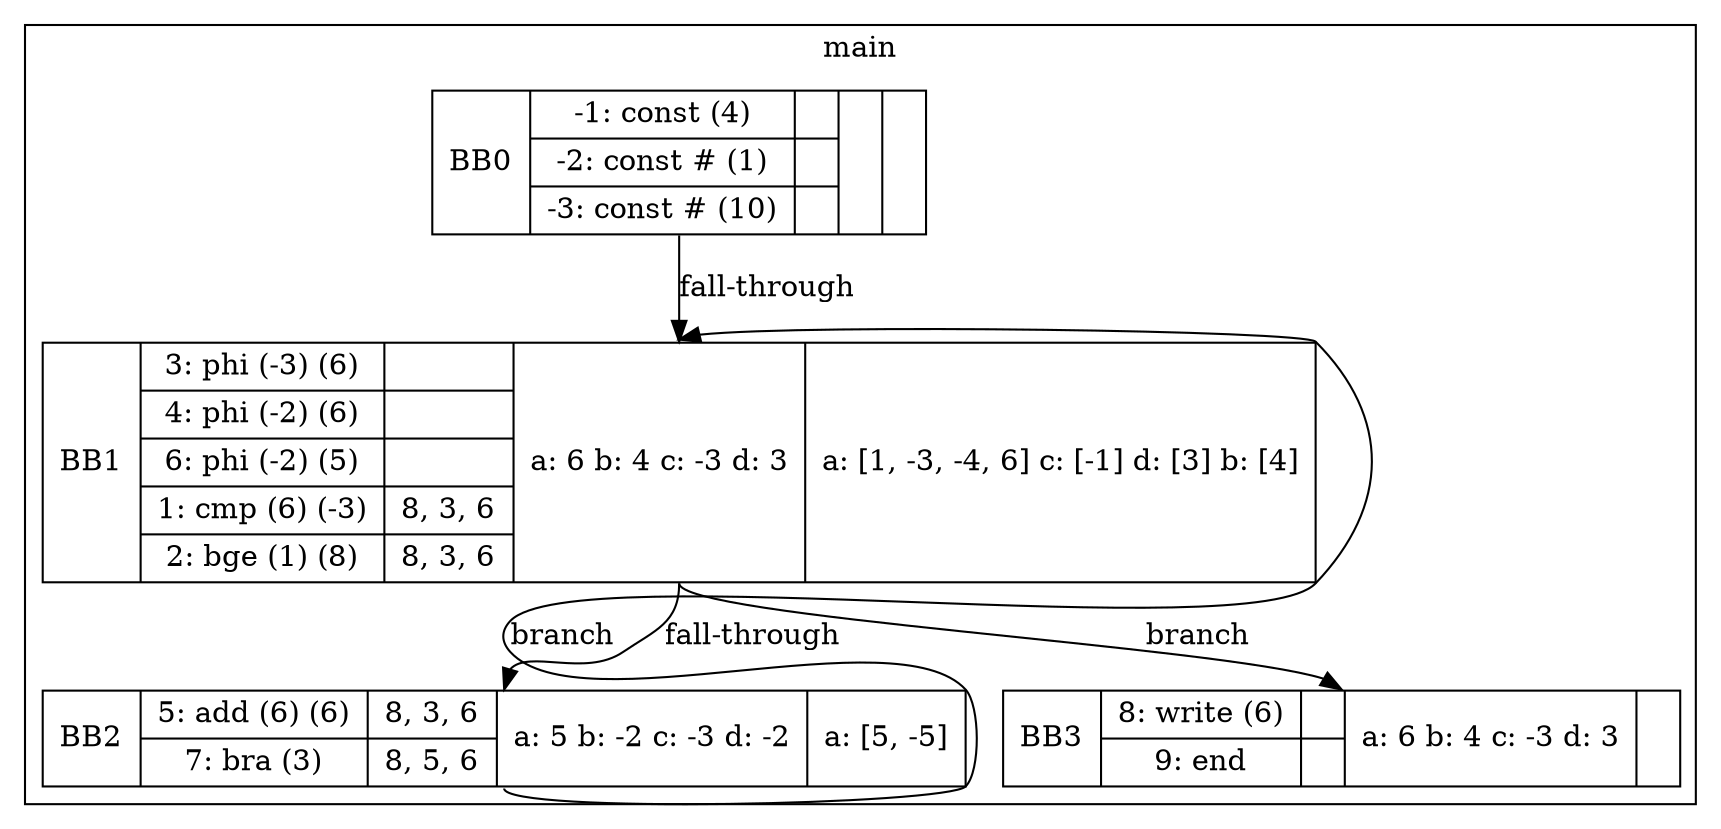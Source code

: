 digraph G{
			bb0[shape=record, label="<b>BB0|{-1: const (4) |-2: const # (1) |-3: const # (10) }|{||}|{}|{}"];
		bb1[shape=record, label="<b>BB1|{3: phi (-3) (6)|4: phi (-2) (6)|6: phi (-2) (5)|1: cmp (6) (-3)|2: bge (1) (8)}|{|||8, 3, 6|8, 3, 6}|{    a: 6
    b: 4
    c: -3
    d: 3
}|{    a: [1, -3, -4, 6]
    c: [-1]
    d: [3]
    b: [4]
}"];
		bb2[shape=record, label="<b>BB2|{5: add (6) (6)|7: bra (3) }|{8, 3, 6|8, 5, 6}|{    a: 5
    b: -2
    c: -3
    d: -2
}|{    a: [5, -5]
}"];
		bb3[shape=record, label="<b>BB3|{8: write (6) |9: end  }|{|}|{    a: 6
    b: 4
    c: -3
    d: 3
}|{}"];
	
subgraph cluster_main{
	label=main
			bb0:s->bb1:n[label="fall-through"];
		bb1:s->bb2:n[label="fall-through"];
bb1:s->bb3:n[label="branch"];
		bb2:s->bb1:n[label="branch"];
		
}
}